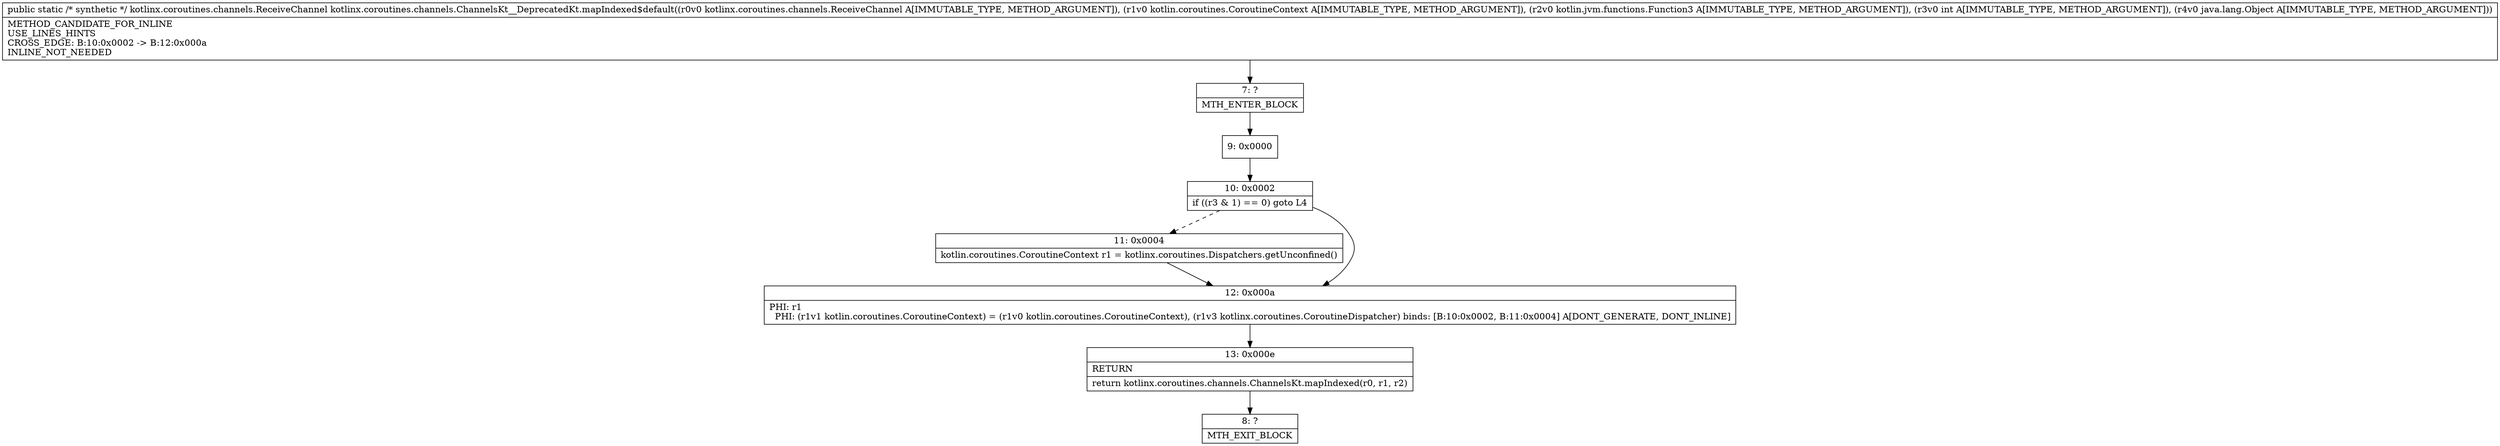 digraph "CFG forkotlinx.coroutines.channels.ChannelsKt__DeprecatedKt.mapIndexed$default(Lkotlinx\/coroutines\/channels\/ReceiveChannel;Lkotlin\/coroutines\/CoroutineContext;Lkotlin\/jvm\/functions\/Function3;ILjava\/lang\/Object;)Lkotlinx\/coroutines\/channels\/ReceiveChannel;" {
Node_7 [shape=record,label="{7\:\ ?|MTH_ENTER_BLOCK\l}"];
Node_9 [shape=record,label="{9\:\ 0x0000}"];
Node_10 [shape=record,label="{10\:\ 0x0002|if ((r3 & 1) == 0) goto L4\l}"];
Node_11 [shape=record,label="{11\:\ 0x0004|kotlin.coroutines.CoroutineContext r1 = kotlinx.coroutines.Dispatchers.getUnconfined()\l}"];
Node_12 [shape=record,label="{12\:\ 0x000a|PHI: r1 \l  PHI: (r1v1 kotlin.coroutines.CoroutineContext) = (r1v0 kotlin.coroutines.CoroutineContext), (r1v3 kotlinx.coroutines.CoroutineDispatcher) binds: [B:10:0x0002, B:11:0x0004] A[DONT_GENERATE, DONT_INLINE]\l}"];
Node_13 [shape=record,label="{13\:\ 0x000e|RETURN\l|return kotlinx.coroutines.channels.ChannelsKt.mapIndexed(r0, r1, r2)\l}"];
Node_8 [shape=record,label="{8\:\ ?|MTH_EXIT_BLOCK\l}"];
MethodNode[shape=record,label="{public static \/* synthetic *\/ kotlinx.coroutines.channels.ReceiveChannel kotlinx.coroutines.channels.ChannelsKt__DeprecatedKt.mapIndexed$default((r0v0 kotlinx.coroutines.channels.ReceiveChannel A[IMMUTABLE_TYPE, METHOD_ARGUMENT]), (r1v0 kotlin.coroutines.CoroutineContext A[IMMUTABLE_TYPE, METHOD_ARGUMENT]), (r2v0 kotlin.jvm.functions.Function3 A[IMMUTABLE_TYPE, METHOD_ARGUMENT]), (r3v0 int A[IMMUTABLE_TYPE, METHOD_ARGUMENT]), (r4v0 java.lang.Object A[IMMUTABLE_TYPE, METHOD_ARGUMENT]))  | METHOD_CANDIDATE_FOR_INLINE\lUSE_LINES_HINTS\lCROSS_EDGE: B:10:0x0002 \-\> B:12:0x000a\lINLINE_NOT_NEEDED\l}"];
MethodNode -> Node_7;Node_7 -> Node_9;
Node_9 -> Node_10;
Node_10 -> Node_11[style=dashed];
Node_10 -> Node_12;
Node_11 -> Node_12;
Node_12 -> Node_13;
Node_13 -> Node_8;
}

